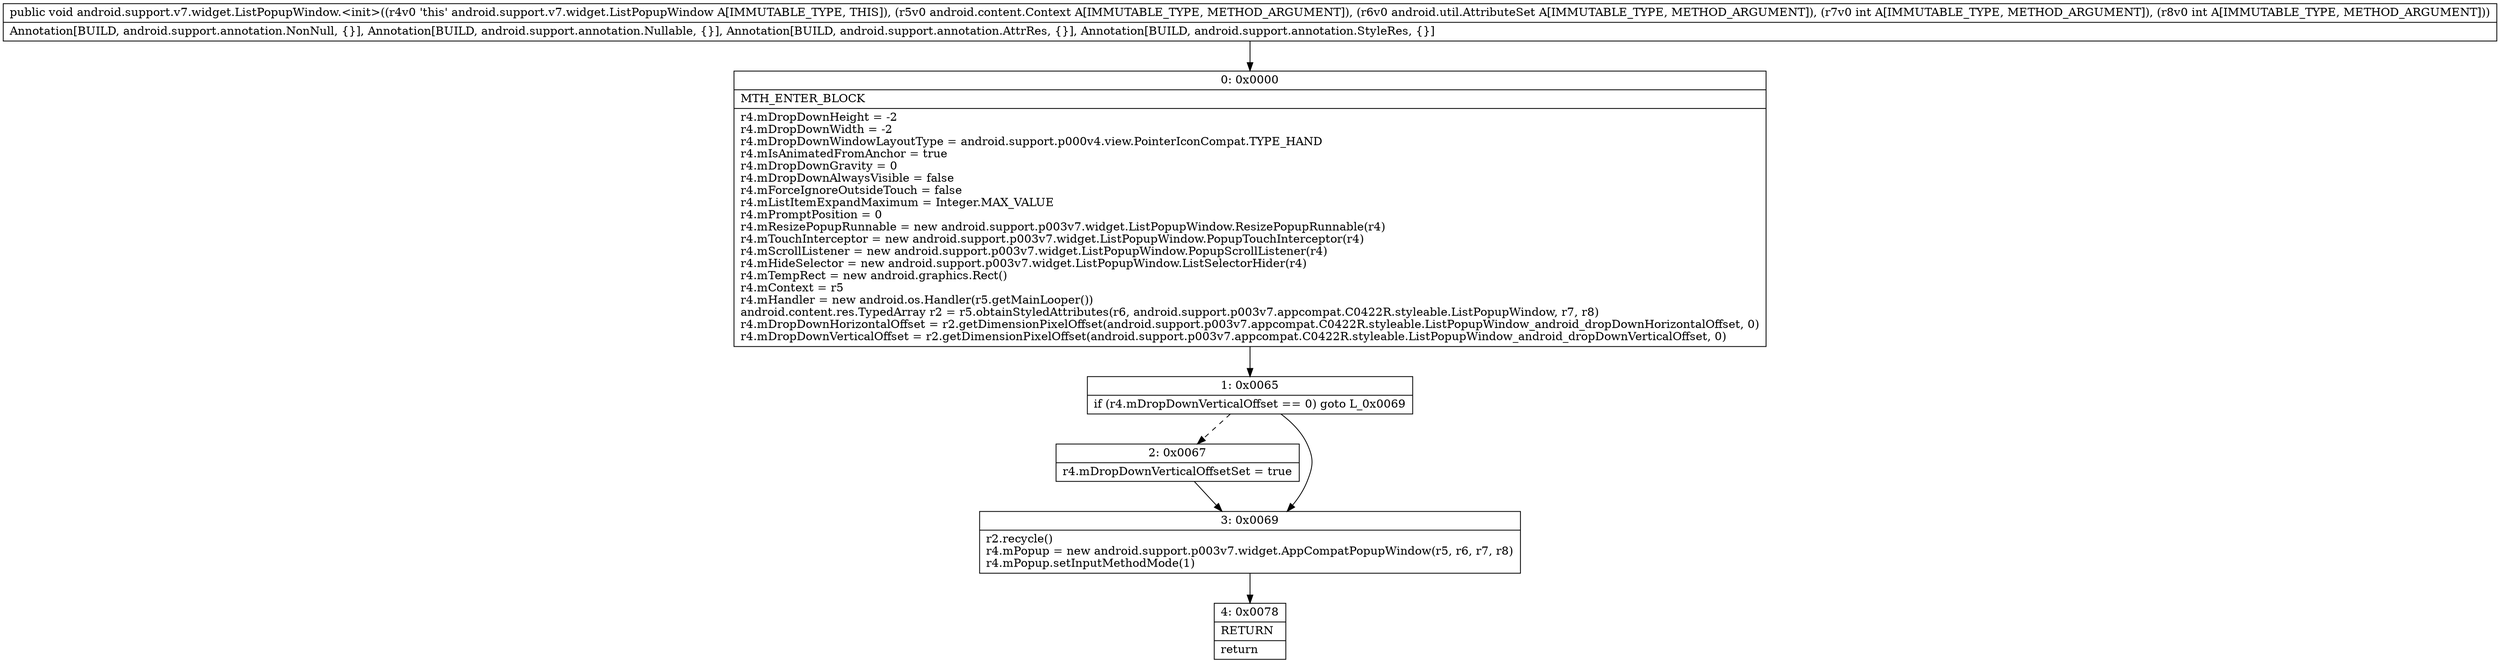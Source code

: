 digraph "CFG forandroid.support.v7.widget.ListPopupWindow.\<init\>(Landroid\/content\/Context;Landroid\/util\/AttributeSet;II)V" {
Node_0 [shape=record,label="{0\:\ 0x0000|MTH_ENTER_BLOCK\l|r4.mDropDownHeight = \-2\lr4.mDropDownWidth = \-2\lr4.mDropDownWindowLayoutType = android.support.p000v4.view.PointerIconCompat.TYPE_HAND\lr4.mIsAnimatedFromAnchor = true\lr4.mDropDownGravity = 0\lr4.mDropDownAlwaysVisible = false\lr4.mForceIgnoreOutsideTouch = false\lr4.mListItemExpandMaximum = Integer.MAX_VALUE\lr4.mPromptPosition = 0\lr4.mResizePopupRunnable = new android.support.p003v7.widget.ListPopupWindow.ResizePopupRunnable(r4)\lr4.mTouchInterceptor = new android.support.p003v7.widget.ListPopupWindow.PopupTouchInterceptor(r4)\lr4.mScrollListener = new android.support.p003v7.widget.ListPopupWindow.PopupScrollListener(r4)\lr4.mHideSelector = new android.support.p003v7.widget.ListPopupWindow.ListSelectorHider(r4)\lr4.mTempRect = new android.graphics.Rect()\lr4.mContext = r5\lr4.mHandler = new android.os.Handler(r5.getMainLooper())\landroid.content.res.TypedArray r2 = r5.obtainStyledAttributes(r6, android.support.p003v7.appcompat.C0422R.styleable.ListPopupWindow, r7, r8)\lr4.mDropDownHorizontalOffset = r2.getDimensionPixelOffset(android.support.p003v7.appcompat.C0422R.styleable.ListPopupWindow_android_dropDownHorizontalOffset, 0)\lr4.mDropDownVerticalOffset = r2.getDimensionPixelOffset(android.support.p003v7.appcompat.C0422R.styleable.ListPopupWindow_android_dropDownVerticalOffset, 0)\l}"];
Node_1 [shape=record,label="{1\:\ 0x0065|if (r4.mDropDownVerticalOffset == 0) goto L_0x0069\l}"];
Node_2 [shape=record,label="{2\:\ 0x0067|r4.mDropDownVerticalOffsetSet = true\l}"];
Node_3 [shape=record,label="{3\:\ 0x0069|r2.recycle()\lr4.mPopup = new android.support.p003v7.widget.AppCompatPopupWindow(r5, r6, r7, r8)\lr4.mPopup.setInputMethodMode(1)\l}"];
Node_4 [shape=record,label="{4\:\ 0x0078|RETURN\l|return\l}"];
MethodNode[shape=record,label="{public void android.support.v7.widget.ListPopupWindow.\<init\>((r4v0 'this' android.support.v7.widget.ListPopupWindow A[IMMUTABLE_TYPE, THIS]), (r5v0 android.content.Context A[IMMUTABLE_TYPE, METHOD_ARGUMENT]), (r6v0 android.util.AttributeSet A[IMMUTABLE_TYPE, METHOD_ARGUMENT]), (r7v0 int A[IMMUTABLE_TYPE, METHOD_ARGUMENT]), (r8v0 int A[IMMUTABLE_TYPE, METHOD_ARGUMENT]))  | Annotation[BUILD, android.support.annotation.NonNull, \{\}], Annotation[BUILD, android.support.annotation.Nullable, \{\}], Annotation[BUILD, android.support.annotation.AttrRes, \{\}], Annotation[BUILD, android.support.annotation.StyleRes, \{\}]\l}"];
MethodNode -> Node_0;
Node_0 -> Node_1;
Node_1 -> Node_2[style=dashed];
Node_1 -> Node_3;
Node_2 -> Node_3;
Node_3 -> Node_4;
}

